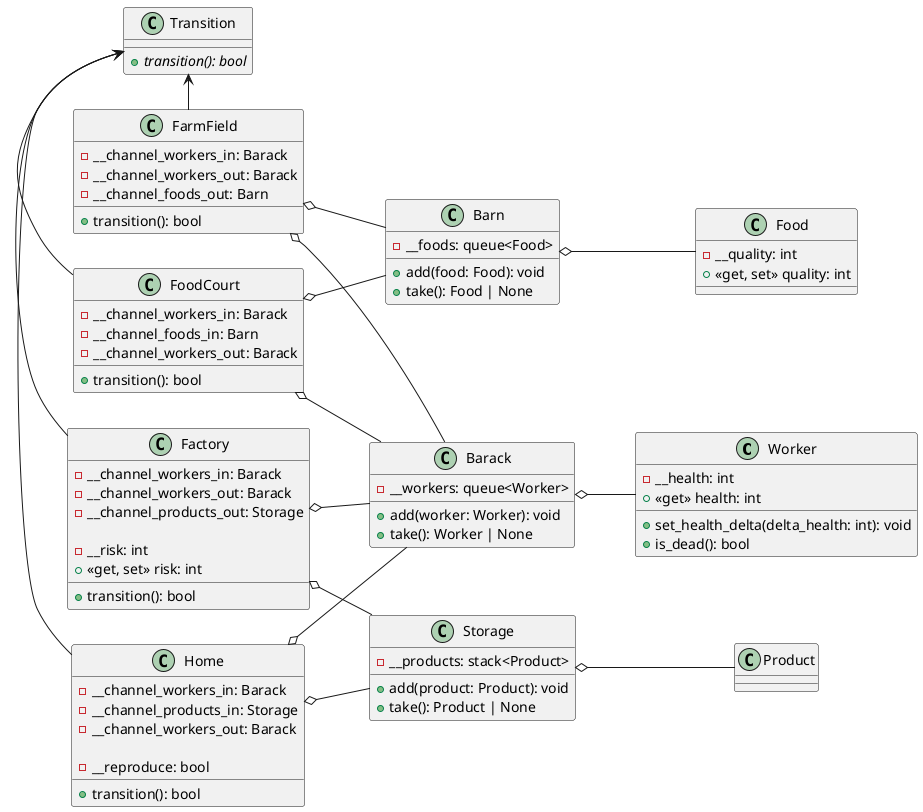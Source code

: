 @startuml SimSimsDesign
left to right direction

/' Resources '/

class Worker {
    - __health: int
    + <<get>> health: int
    + set_health_delta(delta_health: int): void
    + is_dead(): bool
}

class Food {
    - __quality: int
    + <<get, set>> quality: int
}

class Product {
    
}

/' Locations '/    

class Barack {
    - __workers: queue<Worker>

    + add(worker: Worker): void
    + take(): Worker | None
}

class Barn {
    - __foods: queue<Food>

    + add(food: Food): void
    + take(): Food | None
}

class Storage {
    - __products: stack<Product>

    + add(product: Product): void
    + take(): Product | None
}

/' Transitions '/

class Transition {
    + {abstract} transition(): bool
}

class Factory {
    - __channel_workers_in: Barack
    - __channel_workers_out: Barack
    - __channel_products_out: Storage

    - __risk: int
    + <<get, set>> risk: int

    + transition(): bool
}

class FarmField {
    - __channel_workers_in: Barack
    - __channel_workers_out: Barack
    - __channel_foods_out: Barn

    + transition(): bool
}

class FoodCourt {
    - __channel_workers_in: Barack
    - __channel_foods_in: Barn
    - __channel_workers_out: Barack

    + transition(): bool
}

class Home {
    - __channel_workers_in: Barack
    - __channel_products_in: Storage
    - __channel_workers_out: Barack

    - __reproduce: bool

    + transition(): bool
}

Transition <- Factory
Transition <- FarmField
Transition <- FoodCourt
Transition <- Home

Factory o-- Barack
Factory o-- Storage
FarmField o-- Barack
FarmField o-- Barn
FoodCourt o-- Barack
FoodCourt o-- Barn
Home o-- Barack
Home o-- Storage

Barack o-- Worker
Barn o-- Food
Storage o-- Product

@enduml
